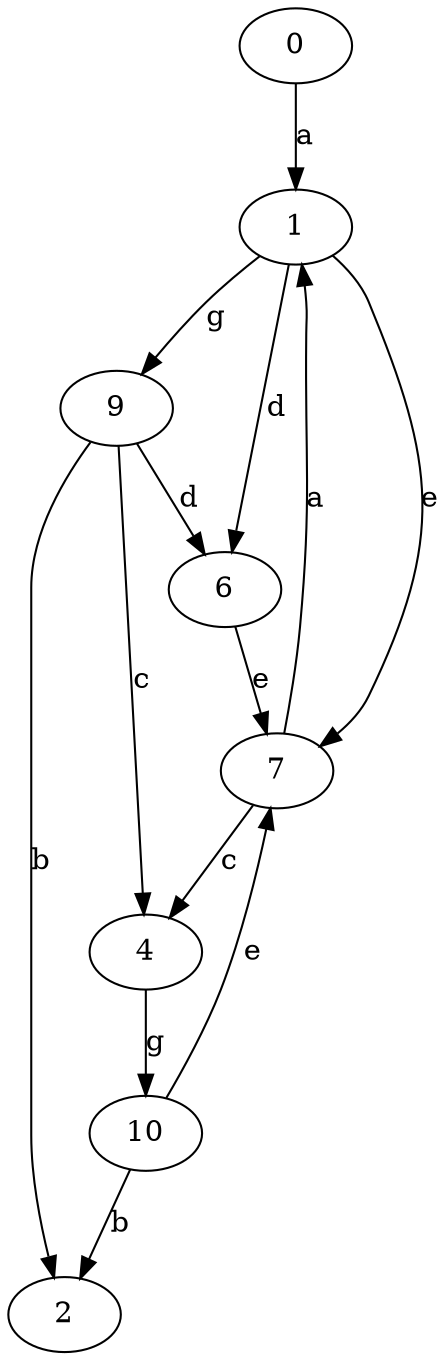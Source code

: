 strict digraph  {
0;
1;
2;
4;
6;
7;
9;
10;
0 -> 1  [label=a];
1 -> 6  [label=d];
1 -> 7  [label=e];
1 -> 9  [label=g];
4 -> 10  [label=g];
6 -> 7  [label=e];
7 -> 1  [label=a];
7 -> 4  [label=c];
9 -> 2  [label=b];
9 -> 4  [label=c];
9 -> 6  [label=d];
10 -> 2  [label=b];
10 -> 7  [label=e];
}
